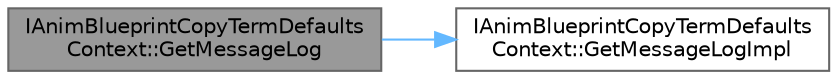 digraph "IAnimBlueprintCopyTermDefaultsContext::GetMessageLog"
{
 // INTERACTIVE_SVG=YES
 // LATEX_PDF_SIZE
  bgcolor="transparent";
  edge [fontname=Helvetica,fontsize=10,labelfontname=Helvetica,labelfontsize=10];
  node [fontname=Helvetica,fontsize=10,shape=box,height=0.2,width=0.4];
  rankdir="LR";
  Node1 [id="Node000001",label="IAnimBlueprintCopyTermDefaults\lContext::GetMessageLog",height=0.2,width=0.4,color="gray40", fillcolor="grey60", style="filled", fontcolor="black",tooltip=" "];
  Node1 -> Node2 [id="edge1_Node000001_Node000002",color="steelblue1",style="solid",tooltip=" "];
  Node2 [id="Node000002",label="IAnimBlueprintCopyTermDefaults\lContext::GetMessageLogImpl",height=0.2,width=0.4,color="grey40", fillcolor="white", style="filled",URL="$d8/d5e/classIAnimBlueprintCopyTermDefaultsContext.html#a9ccc2ee953ab071c14908f27b4ac745b",tooltip=" "];
}
